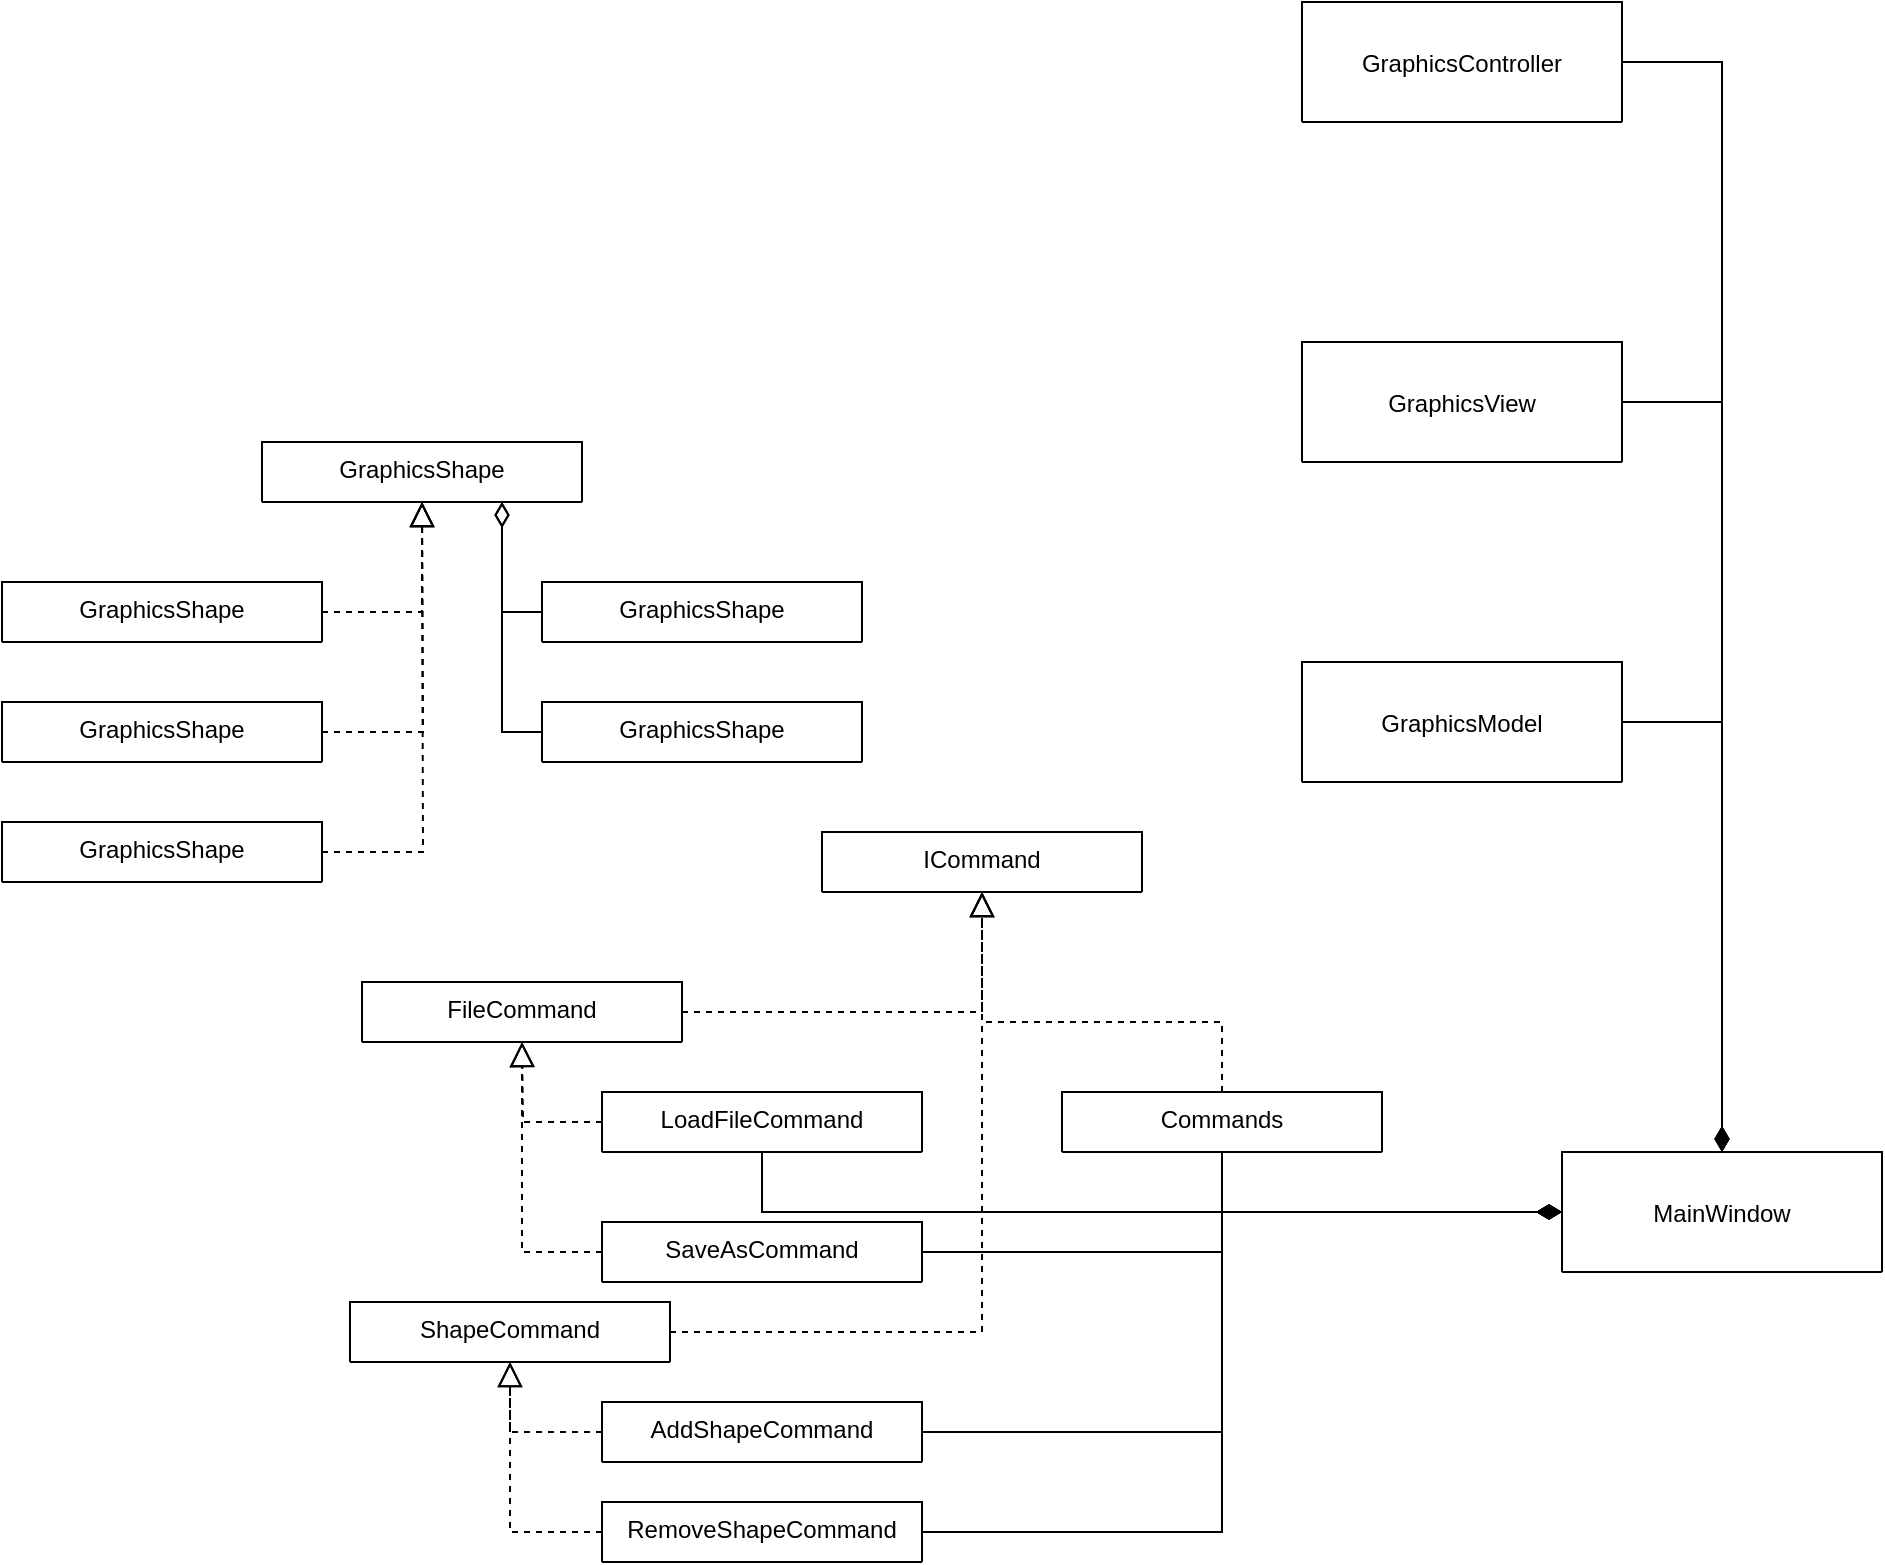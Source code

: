 <mxfile version="14.8.4" type="github">
  <diagram id="C5RBs43oDa-KdzZeNtuy" name="Page-1">
    <mxGraphModel dx="1422" dy="1970" grid="1" gridSize="10" guides="1" tooltips="1" connect="1" arrows="1" fold="1" page="1" pageScale="1" pageWidth="827" pageHeight="1169" math="0" shadow="0">
      <root>
        <mxCell id="WIyWlLk6GJQsqaUBKTNV-0" />
        <mxCell id="WIyWlLk6GJQsqaUBKTNV-1" parent="WIyWlLk6GJQsqaUBKTNV-0" />
        <mxCell id="zkfFHV4jXpPFQw0GAbJ--13" value="GraphicsShape" style="swimlane;fontStyle=0;align=center;verticalAlign=top;childLayout=stackLayout;horizontal=1;startSize=88;horizontalStack=0;resizeParent=1;resizeLast=0;collapsible=1;marginBottom=0;rounded=0;shadow=0;strokeWidth=1;" parent="WIyWlLk6GJQsqaUBKTNV-1" vertex="1">
          <mxGeometry x="290" y="200" width="160" height="30" as="geometry">
            <mxRectangle x="340" y="380" width="170" height="26" as="alternateBounds" />
          </mxGeometry>
        </mxCell>
        <mxCell id="LPZnfpVyv1bswas0fNOc-4" style="edgeStyle=orthogonalEdgeStyle;rounded=0;orthogonalLoop=1;jettySize=auto;html=1;exitX=1;exitY=0.5;exitDx=0;exitDy=0;entryX=0.5;entryY=1;entryDx=0;entryDy=0;endSize=10;endArrow=block;endFill=0;dashed=1;" edge="1" parent="WIyWlLk6GJQsqaUBKTNV-1" source="LPZnfpVyv1bswas0fNOc-0" target="zkfFHV4jXpPFQw0GAbJ--13">
          <mxGeometry relative="1" as="geometry" />
        </mxCell>
        <mxCell id="LPZnfpVyv1bswas0fNOc-0" value="GraphicsShape" style="swimlane;fontStyle=0;align=center;verticalAlign=top;childLayout=stackLayout;horizontal=1;startSize=88;horizontalStack=0;resizeParent=1;resizeLast=0;collapsible=1;marginBottom=0;rounded=0;shadow=0;strokeWidth=1;" vertex="1" parent="WIyWlLk6GJQsqaUBKTNV-1">
          <mxGeometry x="160" y="270" width="160" height="30" as="geometry">
            <mxRectangle x="340" y="380" width="170" height="26" as="alternateBounds" />
          </mxGeometry>
        </mxCell>
        <mxCell id="LPZnfpVyv1bswas0fNOc-5" style="edgeStyle=orthogonalEdgeStyle;rounded=0;orthogonalLoop=1;jettySize=auto;html=1;exitX=1;exitY=0.5;exitDx=0;exitDy=0;endSize=10;endArrow=block;endFill=0;dashed=1;" edge="1" parent="WIyWlLk6GJQsqaUBKTNV-1" source="LPZnfpVyv1bswas0fNOc-1">
          <mxGeometry relative="1" as="geometry">
            <mxPoint x="370" y="230" as="targetPoint" />
          </mxGeometry>
        </mxCell>
        <mxCell id="LPZnfpVyv1bswas0fNOc-1" value="GraphicsShape" style="swimlane;fontStyle=0;align=center;verticalAlign=top;childLayout=stackLayout;horizontal=1;startSize=88;horizontalStack=0;resizeParent=1;resizeLast=0;collapsible=1;marginBottom=0;rounded=0;shadow=0;strokeWidth=1;" vertex="1" parent="WIyWlLk6GJQsqaUBKTNV-1">
          <mxGeometry x="160" y="330" width="160" height="30" as="geometry">
            <mxRectangle x="340" y="380" width="170" height="26" as="alternateBounds" />
          </mxGeometry>
        </mxCell>
        <mxCell id="LPZnfpVyv1bswas0fNOc-6" style="edgeStyle=orthogonalEdgeStyle;rounded=0;orthogonalLoop=1;jettySize=auto;html=1;exitX=1;exitY=0.5;exitDx=0;exitDy=0;endSize=10;endArrow=block;endFill=0;dashed=1;" edge="1" parent="WIyWlLk6GJQsqaUBKTNV-1" source="LPZnfpVyv1bswas0fNOc-2">
          <mxGeometry relative="1" as="geometry">
            <mxPoint x="370" y="230" as="targetPoint" />
          </mxGeometry>
        </mxCell>
        <mxCell id="LPZnfpVyv1bswas0fNOc-2" value="GraphicsShape" style="swimlane;fontStyle=0;align=center;verticalAlign=top;childLayout=stackLayout;horizontal=1;startSize=88;horizontalStack=0;resizeParent=1;resizeLast=0;collapsible=1;marginBottom=0;rounded=0;shadow=0;strokeWidth=1;" vertex="1" parent="WIyWlLk6GJQsqaUBKTNV-1">
          <mxGeometry x="160" y="390" width="160" height="30" as="geometry">
            <mxRectangle x="340" y="380" width="170" height="26" as="alternateBounds" />
          </mxGeometry>
        </mxCell>
        <mxCell id="LPZnfpVyv1bswas0fNOc-10" style="edgeStyle=orthogonalEdgeStyle;rounded=0;orthogonalLoop=1;jettySize=auto;html=1;exitX=0;exitY=0.5;exitDx=0;exitDy=0;endArrow=diamondThin;endFill=0;endSize=10;" edge="1" parent="WIyWlLk6GJQsqaUBKTNV-1" source="LPZnfpVyv1bswas0fNOc-7">
          <mxGeometry relative="1" as="geometry">
            <mxPoint x="410" y="230" as="targetPoint" />
          </mxGeometry>
        </mxCell>
        <mxCell id="LPZnfpVyv1bswas0fNOc-7" value="GraphicsShape" style="swimlane;fontStyle=0;align=center;verticalAlign=top;childLayout=stackLayout;horizontal=1;startSize=88;horizontalStack=0;resizeParent=1;resizeLast=0;collapsible=1;marginBottom=0;rounded=0;shadow=0;strokeWidth=1;" vertex="1" parent="WIyWlLk6GJQsqaUBKTNV-1">
          <mxGeometry x="430" y="270" width="160" height="30" as="geometry">
            <mxRectangle x="340" y="380" width="170" height="26" as="alternateBounds" />
          </mxGeometry>
        </mxCell>
        <mxCell id="LPZnfpVyv1bswas0fNOc-9" style="edgeStyle=orthogonalEdgeStyle;rounded=0;orthogonalLoop=1;jettySize=auto;html=1;exitX=0;exitY=0.5;exitDx=0;exitDy=0;entryX=0.75;entryY=1;entryDx=0;entryDy=0;endArrow=diamondThin;endFill=0;endSize=10;" edge="1" parent="WIyWlLk6GJQsqaUBKTNV-1" source="LPZnfpVyv1bswas0fNOc-8" target="zkfFHV4jXpPFQw0GAbJ--13">
          <mxGeometry relative="1" as="geometry" />
        </mxCell>
        <mxCell id="LPZnfpVyv1bswas0fNOc-8" value="GraphicsShape" style="swimlane;fontStyle=0;align=center;verticalAlign=top;childLayout=stackLayout;horizontal=1;startSize=88;horizontalStack=0;resizeParent=1;resizeLast=0;collapsible=1;marginBottom=0;rounded=0;shadow=0;strokeWidth=1;" vertex="1" parent="WIyWlLk6GJQsqaUBKTNV-1">
          <mxGeometry x="430" y="330" width="160" height="30" as="geometry">
            <mxRectangle x="340" y="380" width="170" height="26" as="alternateBounds" />
          </mxGeometry>
        </mxCell>
        <mxCell id="LPZnfpVyv1bswas0fNOc-20" style="edgeStyle=orthogonalEdgeStyle;rounded=0;orthogonalLoop=1;jettySize=auto;html=1;exitX=1;exitY=0.5;exitDx=0;exitDy=0;entryX=0.5;entryY=0;entryDx=0;entryDy=0;endArrow=diamondThin;endFill=1;endSize=10;" edge="1" parent="WIyWlLk6GJQsqaUBKTNV-1" source="LPZnfpVyv1bswas0fNOc-11" target="LPZnfpVyv1bswas0fNOc-12">
          <mxGeometry relative="1" as="geometry" />
        </mxCell>
        <mxCell id="LPZnfpVyv1bswas0fNOc-11" value="GraphicsModel" style="swimlane;fontStyle=0;align=center;verticalAlign=middle;childLayout=stackLayout;horizontal=1;startSize=88;horizontalStack=0;resizeParent=1;resizeLast=0;collapsible=1;marginBottom=0;rounded=0;shadow=0;strokeWidth=1;" vertex="1" parent="WIyWlLk6GJQsqaUBKTNV-1">
          <mxGeometry x="810" y="310" width="160" height="60" as="geometry">
            <mxRectangle x="340" y="380" width="170" height="26" as="alternateBounds" />
          </mxGeometry>
        </mxCell>
        <mxCell id="LPZnfpVyv1bswas0fNOc-12" value="MainWindow" style="swimlane;fontStyle=0;align=center;verticalAlign=middle;childLayout=stackLayout;horizontal=1;startSize=88;horizontalStack=0;resizeParent=1;resizeLast=0;collapsible=1;marginBottom=0;rounded=0;shadow=0;strokeWidth=1;" vertex="1" parent="WIyWlLk6GJQsqaUBKTNV-1">
          <mxGeometry x="940" y="555" width="160" height="60" as="geometry">
            <mxRectangle x="340" y="380" width="170" height="26" as="alternateBounds" />
          </mxGeometry>
        </mxCell>
        <mxCell id="LPZnfpVyv1bswas0fNOc-19" style="edgeStyle=orthogonalEdgeStyle;rounded=0;orthogonalLoop=1;jettySize=auto;html=1;exitX=1;exitY=0.5;exitDx=0;exitDy=0;entryX=0.5;entryY=0;entryDx=0;entryDy=0;endArrow=diamondThin;endFill=1;endSize=10;" edge="1" parent="WIyWlLk6GJQsqaUBKTNV-1" source="LPZnfpVyv1bswas0fNOc-13" target="LPZnfpVyv1bswas0fNOc-12">
          <mxGeometry relative="1" as="geometry" />
        </mxCell>
        <mxCell id="LPZnfpVyv1bswas0fNOc-13" value="GraphicsView" style="swimlane;fontStyle=0;align=center;verticalAlign=middle;childLayout=stackLayout;horizontal=1;startSize=88;horizontalStack=0;resizeParent=1;resizeLast=0;collapsible=1;marginBottom=0;rounded=0;shadow=0;strokeWidth=1;" vertex="1" parent="WIyWlLk6GJQsqaUBKTNV-1">
          <mxGeometry x="810" y="150" width="160" height="60" as="geometry">
            <mxRectangle x="340" y="380" width="170" height="26" as="alternateBounds" />
          </mxGeometry>
        </mxCell>
        <mxCell id="LPZnfpVyv1bswas0fNOc-18" style="edgeStyle=orthogonalEdgeStyle;rounded=0;orthogonalLoop=1;jettySize=auto;html=1;exitX=1;exitY=0.5;exitDx=0;exitDy=0;entryX=0.5;entryY=0;entryDx=0;entryDy=0;endArrow=diamondThin;endFill=1;endSize=10;" edge="1" parent="WIyWlLk6GJQsqaUBKTNV-1" source="LPZnfpVyv1bswas0fNOc-14" target="LPZnfpVyv1bswas0fNOc-12">
          <mxGeometry relative="1" as="geometry" />
        </mxCell>
        <mxCell id="LPZnfpVyv1bswas0fNOc-14" value="GraphicsController" style="swimlane;fontStyle=0;align=center;verticalAlign=middle;childLayout=stackLayout;horizontal=1;startSize=88;horizontalStack=0;resizeParent=1;resizeLast=0;collapsible=1;marginBottom=0;rounded=0;shadow=0;strokeWidth=1;" vertex="1" parent="WIyWlLk6GJQsqaUBKTNV-1">
          <mxGeometry x="810" y="-20" width="160" height="60" as="geometry">
            <mxRectangle x="340" y="380" width="170" height="26" as="alternateBounds" />
          </mxGeometry>
        </mxCell>
        <mxCell id="LPZnfpVyv1bswas0fNOc-27" style="edgeStyle=orthogonalEdgeStyle;rounded=0;orthogonalLoop=1;jettySize=auto;html=1;exitX=1;exitY=0.5;exitDx=0;exitDy=0;entryX=0.5;entryY=1;entryDx=0;entryDy=0;endArrow=block;endFill=0;endSize=10;dashed=1;" edge="1" parent="WIyWlLk6GJQsqaUBKTNV-1" source="LPZnfpVyv1bswas0fNOc-21" target="LPZnfpVyv1bswas0fNOc-24">
          <mxGeometry relative="1" as="geometry" />
        </mxCell>
        <mxCell id="LPZnfpVyv1bswas0fNOc-21" value="FileCommand" style="swimlane;fontStyle=0;align=center;verticalAlign=top;childLayout=stackLayout;horizontal=1;startSize=88;horizontalStack=0;resizeParent=1;resizeLast=0;collapsible=1;marginBottom=0;rounded=0;shadow=0;strokeWidth=1;" vertex="1" parent="WIyWlLk6GJQsqaUBKTNV-1">
          <mxGeometry x="340" y="470" width="160" height="30" as="geometry">
            <mxRectangle x="340" y="380" width="170" height="26" as="alternateBounds" />
          </mxGeometry>
        </mxCell>
        <mxCell id="LPZnfpVyv1bswas0fNOc-29" style="edgeStyle=orthogonalEdgeStyle;rounded=0;orthogonalLoop=1;jettySize=auto;html=1;exitX=1;exitY=0.5;exitDx=0;exitDy=0;entryX=0.5;entryY=1;entryDx=0;entryDy=0;endArrow=block;endFill=0;endSize=10;dashed=1;" edge="1" parent="WIyWlLk6GJQsqaUBKTNV-1" source="LPZnfpVyv1bswas0fNOc-22" target="LPZnfpVyv1bswas0fNOc-24">
          <mxGeometry relative="1" as="geometry" />
        </mxCell>
        <mxCell id="LPZnfpVyv1bswas0fNOc-22" value="ShapeCommand" style="swimlane;fontStyle=0;align=center;verticalAlign=top;childLayout=stackLayout;horizontal=1;startSize=88;horizontalStack=0;resizeParent=1;resizeLast=0;collapsible=1;marginBottom=0;rounded=0;shadow=0;strokeWidth=1;" vertex="1" parent="WIyWlLk6GJQsqaUBKTNV-1">
          <mxGeometry x="334" y="630" width="160" height="30" as="geometry">
            <mxRectangle x="340" y="380" width="170" height="26" as="alternateBounds" />
          </mxGeometry>
        </mxCell>
        <mxCell id="LPZnfpVyv1bswas0fNOc-25" style="edgeStyle=orthogonalEdgeStyle;rounded=0;orthogonalLoop=1;jettySize=auto;html=1;entryX=0;entryY=0.5;entryDx=0;entryDy=0;endArrow=diamondThin;endFill=1;endSize=10;" edge="1" parent="WIyWlLk6GJQsqaUBKTNV-1" source="LPZnfpVyv1bswas0fNOc-23" target="LPZnfpVyv1bswas0fNOc-12">
          <mxGeometry relative="1" as="geometry">
            <Array as="points">
              <mxPoint x="770" y="585" />
            </Array>
          </mxGeometry>
        </mxCell>
        <mxCell id="LPZnfpVyv1bswas0fNOc-26" style="edgeStyle=orthogonalEdgeStyle;rounded=0;orthogonalLoop=1;jettySize=auto;html=1;exitX=0.5;exitY=0;exitDx=0;exitDy=0;entryX=0.5;entryY=1;entryDx=0;entryDy=0;endArrow=block;endFill=0;endSize=10;dashed=1;" edge="1" parent="WIyWlLk6GJQsqaUBKTNV-1" source="LPZnfpVyv1bswas0fNOc-23" target="LPZnfpVyv1bswas0fNOc-24">
          <mxGeometry relative="1" as="geometry">
            <Array as="points">
              <mxPoint x="770" y="490" />
              <mxPoint x="650" y="490" />
            </Array>
          </mxGeometry>
        </mxCell>
        <mxCell id="LPZnfpVyv1bswas0fNOc-23" value="Commands" style="swimlane;fontStyle=0;align=center;verticalAlign=top;childLayout=stackLayout;horizontal=1;startSize=88;horizontalStack=0;resizeParent=1;resizeLast=0;collapsible=1;marginBottom=0;rounded=0;shadow=0;strokeWidth=1;" vertex="1" parent="WIyWlLk6GJQsqaUBKTNV-1">
          <mxGeometry x="690" y="525" width="160" height="30" as="geometry">
            <mxRectangle x="340" y="380" width="170" height="26" as="alternateBounds" />
          </mxGeometry>
        </mxCell>
        <mxCell id="LPZnfpVyv1bswas0fNOc-24" value="ICommand" style="swimlane;fontStyle=0;align=center;verticalAlign=top;childLayout=stackLayout;horizontal=1;startSize=88;horizontalStack=0;resizeParent=1;resizeLast=0;collapsible=1;marginBottom=0;rounded=0;shadow=0;strokeWidth=1;" vertex="1" parent="WIyWlLk6GJQsqaUBKTNV-1">
          <mxGeometry x="570" y="395" width="160" height="30" as="geometry">
            <mxRectangle x="340" y="380" width="170" height="26" as="alternateBounds" />
          </mxGeometry>
        </mxCell>
        <mxCell id="LPZnfpVyv1bswas0fNOc-41" style="edgeStyle=orthogonalEdgeStyle;rounded=0;orthogonalLoop=1;jettySize=auto;html=1;exitX=0;exitY=0.5;exitDx=0;exitDy=0;entryX=0.5;entryY=1;entryDx=0;entryDy=0;dashed=1;endArrow=block;endFill=0;endSize=10;" edge="1" parent="WIyWlLk6GJQsqaUBKTNV-1" source="LPZnfpVyv1bswas0fNOc-30" target="LPZnfpVyv1bswas0fNOc-22">
          <mxGeometry relative="1" as="geometry" />
        </mxCell>
        <mxCell id="LPZnfpVyv1bswas0fNOc-48" style="edgeStyle=orthogonalEdgeStyle;rounded=0;orthogonalLoop=1;jettySize=auto;html=1;exitX=1;exitY=0.5;exitDx=0;exitDy=0;entryX=0;entryY=0.5;entryDx=0;entryDy=0;endArrow=diamondThin;endFill=1;endSize=10;" edge="1" parent="WIyWlLk6GJQsqaUBKTNV-1" source="LPZnfpVyv1bswas0fNOc-30" target="LPZnfpVyv1bswas0fNOc-12">
          <mxGeometry relative="1" as="geometry">
            <Array as="points">
              <mxPoint x="770" y="695" />
              <mxPoint x="770" y="585" />
            </Array>
          </mxGeometry>
        </mxCell>
        <mxCell id="LPZnfpVyv1bswas0fNOc-30" value="AddShapeCommand" style="swimlane;fontStyle=0;align=center;verticalAlign=top;childLayout=stackLayout;horizontal=1;startSize=88;horizontalStack=0;resizeParent=1;resizeLast=0;collapsible=1;marginBottom=0;rounded=0;shadow=0;strokeWidth=1;" vertex="1" parent="WIyWlLk6GJQsqaUBKTNV-1">
          <mxGeometry x="460" y="680" width="160" height="30" as="geometry">
            <mxRectangle x="340" y="380" width="170" height="26" as="alternateBounds" />
          </mxGeometry>
        </mxCell>
        <mxCell id="LPZnfpVyv1bswas0fNOc-40" style="edgeStyle=orthogonalEdgeStyle;rounded=0;orthogonalLoop=1;jettySize=auto;html=1;exitX=0;exitY=0.5;exitDx=0;exitDy=0;entryX=0.5;entryY=1;entryDx=0;entryDy=0;dashed=1;endArrow=block;endFill=0;endSize=10;" edge="1" parent="WIyWlLk6GJQsqaUBKTNV-1" source="LPZnfpVyv1bswas0fNOc-31" target="LPZnfpVyv1bswas0fNOc-22">
          <mxGeometry relative="1" as="geometry" />
        </mxCell>
        <mxCell id="LPZnfpVyv1bswas0fNOc-50" style="edgeStyle=orthogonalEdgeStyle;rounded=0;orthogonalLoop=1;jettySize=auto;html=1;entryX=0;entryY=0.5;entryDx=0;entryDy=0;endArrow=diamondThin;endFill=1;endSize=10;" edge="1" parent="WIyWlLk6GJQsqaUBKTNV-1" source="LPZnfpVyv1bswas0fNOc-31" target="LPZnfpVyv1bswas0fNOc-12">
          <mxGeometry relative="1" as="geometry">
            <Array as="points">
              <mxPoint x="770" y="745" />
              <mxPoint x="770" y="585" />
            </Array>
          </mxGeometry>
        </mxCell>
        <mxCell id="LPZnfpVyv1bswas0fNOc-31" value="RemoveShapeCommand" style="swimlane;fontStyle=0;align=center;verticalAlign=top;childLayout=stackLayout;horizontal=1;startSize=88;horizontalStack=0;resizeParent=1;resizeLast=0;collapsible=1;marginBottom=0;rounded=0;shadow=0;strokeWidth=1;" vertex="1" parent="WIyWlLk6GJQsqaUBKTNV-1">
          <mxGeometry x="460" y="730" width="160" height="30" as="geometry">
            <mxRectangle x="340" y="380" width="170" height="26" as="alternateBounds" />
          </mxGeometry>
        </mxCell>
        <mxCell id="LPZnfpVyv1bswas0fNOc-44" style="edgeStyle=orthogonalEdgeStyle;rounded=0;orthogonalLoop=1;jettySize=auto;html=1;exitX=0;exitY=0.5;exitDx=0;exitDy=0;entryX=0.5;entryY=1;entryDx=0;entryDy=0;dashed=1;endArrow=block;endFill=0;endSize=10;" edge="1" parent="WIyWlLk6GJQsqaUBKTNV-1" source="LPZnfpVyv1bswas0fNOc-33" target="LPZnfpVyv1bswas0fNOc-21">
          <mxGeometry relative="1" as="geometry" />
        </mxCell>
        <mxCell id="LPZnfpVyv1bswas0fNOc-47" style="edgeStyle=orthogonalEdgeStyle;rounded=0;orthogonalLoop=1;jettySize=auto;html=1;entryX=0;entryY=0.5;entryDx=0;entryDy=0;endArrow=diamondThin;endFill=1;endSize=10;" edge="1" parent="WIyWlLk6GJQsqaUBKTNV-1" source="LPZnfpVyv1bswas0fNOc-33" target="LPZnfpVyv1bswas0fNOc-12">
          <mxGeometry relative="1" as="geometry">
            <Array as="points">
              <mxPoint x="770" y="605" />
              <mxPoint x="770" y="585" />
            </Array>
          </mxGeometry>
        </mxCell>
        <mxCell id="LPZnfpVyv1bswas0fNOc-33" value="SaveAsCommand" style="swimlane;fontStyle=0;align=center;verticalAlign=top;childLayout=stackLayout;horizontal=1;startSize=88;horizontalStack=0;resizeParent=1;resizeLast=0;collapsible=1;marginBottom=0;rounded=0;shadow=0;strokeWidth=1;" vertex="1" parent="WIyWlLk6GJQsqaUBKTNV-1">
          <mxGeometry x="460" y="590" width="160" height="30" as="geometry">
            <mxRectangle x="340" y="380" width="170" height="26" as="alternateBounds" />
          </mxGeometry>
        </mxCell>
        <mxCell id="LPZnfpVyv1bswas0fNOc-45" style="edgeStyle=orthogonalEdgeStyle;rounded=0;orthogonalLoop=1;jettySize=auto;html=1;exitX=0;exitY=0.5;exitDx=0;exitDy=0;dashed=1;endArrow=block;endFill=0;endSize=10;" edge="1" parent="WIyWlLk6GJQsqaUBKTNV-1" source="LPZnfpVyv1bswas0fNOc-32">
          <mxGeometry relative="1" as="geometry">
            <mxPoint x="420" y="500" as="targetPoint" />
          </mxGeometry>
        </mxCell>
        <mxCell id="LPZnfpVyv1bswas0fNOc-46" style="edgeStyle=orthogonalEdgeStyle;rounded=0;orthogonalLoop=1;jettySize=auto;html=1;entryX=0;entryY=0.5;entryDx=0;entryDy=0;endArrow=diamondThin;endFill=1;endSize=10;" edge="1" parent="WIyWlLk6GJQsqaUBKTNV-1" source="LPZnfpVyv1bswas0fNOc-32" target="LPZnfpVyv1bswas0fNOc-12">
          <mxGeometry relative="1" as="geometry">
            <Array as="points">
              <mxPoint x="540" y="585" />
            </Array>
          </mxGeometry>
        </mxCell>
        <mxCell id="LPZnfpVyv1bswas0fNOc-32" value="LoadFileCommand" style="swimlane;fontStyle=0;align=center;verticalAlign=top;childLayout=stackLayout;horizontal=1;startSize=88;horizontalStack=0;resizeParent=1;resizeLast=0;collapsible=1;marginBottom=0;rounded=0;shadow=0;strokeWidth=1;" vertex="1" parent="WIyWlLk6GJQsqaUBKTNV-1">
          <mxGeometry x="460" y="525" width="160" height="30" as="geometry">
            <mxRectangle x="340" y="380" width="170" height="26" as="alternateBounds" />
          </mxGeometry>
        </mxCell>
      </root>
    </mxGraphModel>
  </diagram>
</mxfile>
